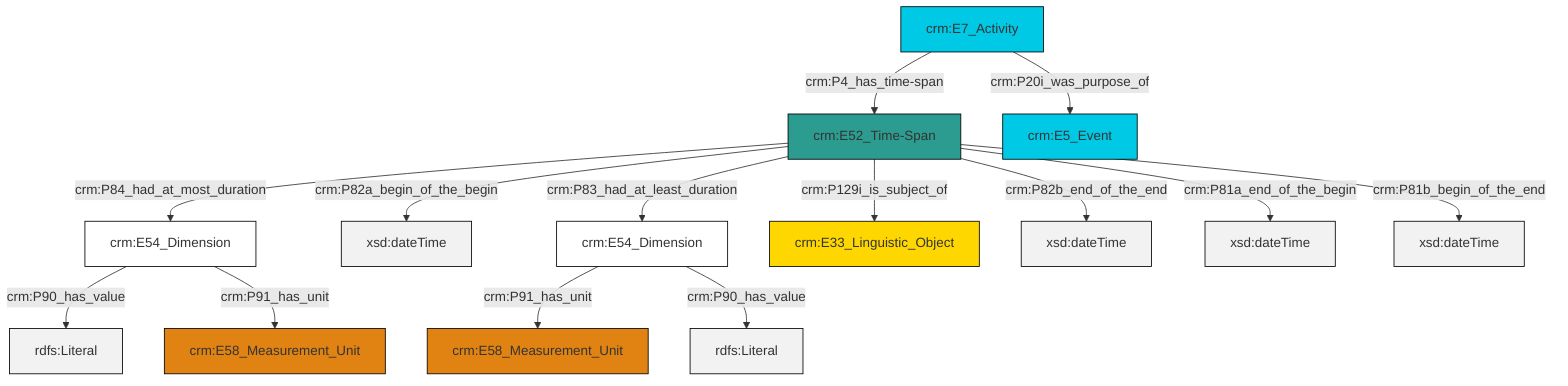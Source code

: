 graph TD
classDef Literal fill:#f2f2f2,stroke:#000000;
classDef CRM_Entity fill:#FFFFFF,stroke:#000000;
classDef Temporal_Entity fill:#00C9E6, stroke:#000000;
classDef Type fill:#E18312, stroke:#000000;
classDef Time-Span fill:#2C9C91, stroke:#000000;
classDef Appellation fill:#FFEB7F, stroke:#000000;
classDef Place fill:#008836, stroke:#000000;
classDef Persistent_Item fill:#B266B2, stroke:#000000;
classDef Conceptual_Object fill:#FFD700, stroke:#000000;
classDef Physical_Thing fill:#D2B48C, stroke:#000000;
classDef Actor fill:#f58aad, stroke:#000000;
classDef PC_Classes fill:#4ce600, stroke:#000000;
classDef Multi fill:#cccccc,stroke:#000000;

2["crm:E54_Dimension"]:::CRM_Entity -->|crm:P90_has_value| 3[rdfs:Literal]:::Literal
4["crm:E52_Time-Span"]:::Time-Span -->|crm:P82a_begin_of_the_begin| 5[xsd:dateTime]:::Literal
4["crm:E52_Time-Span"]:::Time-Span -->|crm:P84_had_at_most_duration| 2["crm:E54_Dimension"]:::CRM_Entity
4["crm:E52_Time-Span"]:::Time-Span -->|crm:P129i_is_subject_of| 11["crm:E33_Linguistic_Object"]:::Conceptual_Object
2["crm:E54_Dimension"]:::CRM_Entity -->|crm:P91_has_unit| 0["crm:E58_Measurement_Unit"]:::Type
4["crm:E52_Time-Span"]:::Time-Span -->|crm:P82b_end_of_the_end| 15[xsd:dateTime]:::Literal
9["crm:E54_Dimension"]:::CRM_Entity -->|crm:P91_has_unit| 12["crm:E58_Measurement_Unit"]:::Type
9["crm:E54_Dimension"]:::CRM_Entity -->|crm:P90_has_value| 16[rdfs:Literal]:::Literal
4["crm:E52_Time-Span"]:::Time-Span -->|crm:P81a_end_of_the_begin| 17[xsd:dateTime]:::Literal
7["crm:E7_Activity"]:::Temporal_Entity -->|crm:P20i_was_purpose_of| 18["crm:E5_Event"]:::Temporal_Entity
4["crm:E52_Time-Span"]:::Time-Span -->|crm:P81b_begin_of_the_end| 19[xsd:dateTime]:::Literal
4["crm:E52_Time-Span"]:::Time-Span -->|crm:P83_had_at_least_duration| 9["crm:E54_Dimension"]:::CRM_Entity
7["crm:E7_Activity"]:::Temporal_Entity -->|crm:P4_has_time-span| 4["crm:E52_Time-Span"]:::Time-Span